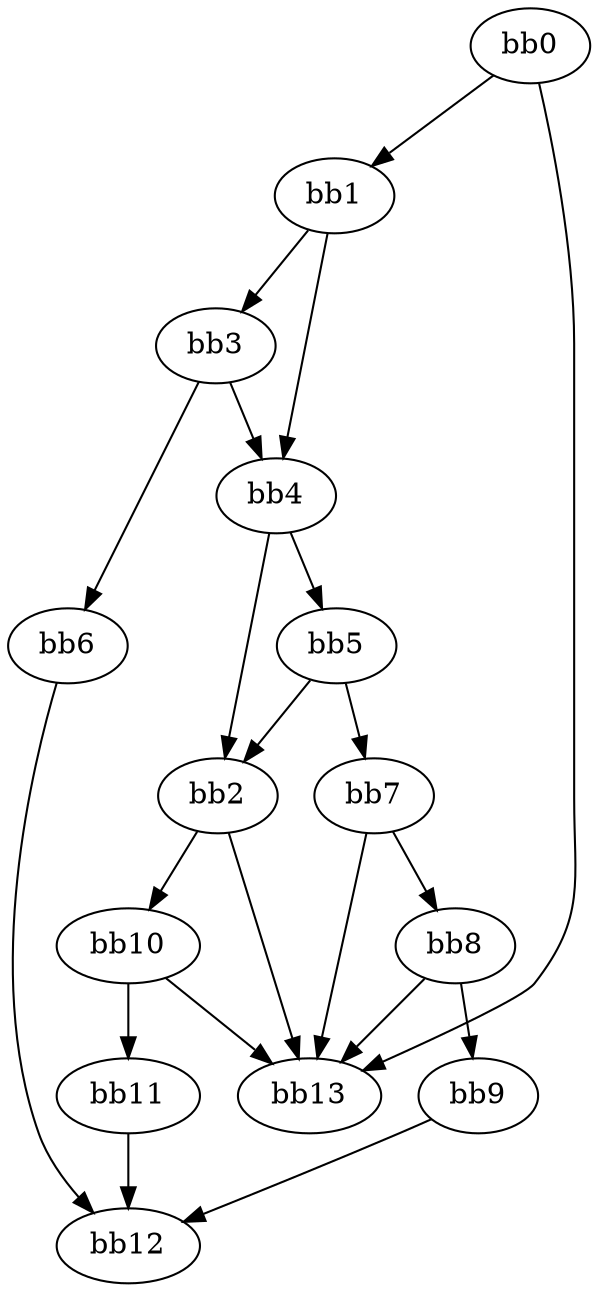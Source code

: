 digraph {
    0 [ label = "bb0\l" ]
    1 [ label = "bb1\l" ]
    2 [ label = "bb2\l" ]
    3 [ label = "bb3\l" ]
    4 [ label = "bb4\l" ]
    5 [ label = "bb5\l" ]
    6 [ label = "bb6\l" ]
    7 [ label = "bb7\l" ]
    8 [ label = "bb8\l" ]
    9 [ label = "bb9\l" ]
    10 [ label = "bb10\l" ]
    11 [ label = "bb11\l" ]
    12 [ label = "bb12\l" ]
    13 [ label = "bb13\l" ]
    0 -> 1 [ ]
    0 -> 13 [ ]
    1 -> 3 [ ]
    1 -> 4 [ ]
    2 -> 10 [ ]
    2 -> 13 [ ]
    3 -> 4 [ ]
    3 -> 6 [ ]
    4 -> 2 [ ]
    4 -> 5 [ ]
    5 -> 2 [ ]
    5 -> 7 [ ]
    6 -> 12 [ ]
    7 -> 8 [ ]
    7 -> 13 [ ]
    8 -> 9 [ ]
    8 -> 13 [ ]
    9 -> 12 [ ]
    10 -> 11 [ ]
    10 -> 13 [ ]
    11 -> 12 [ ]
}

